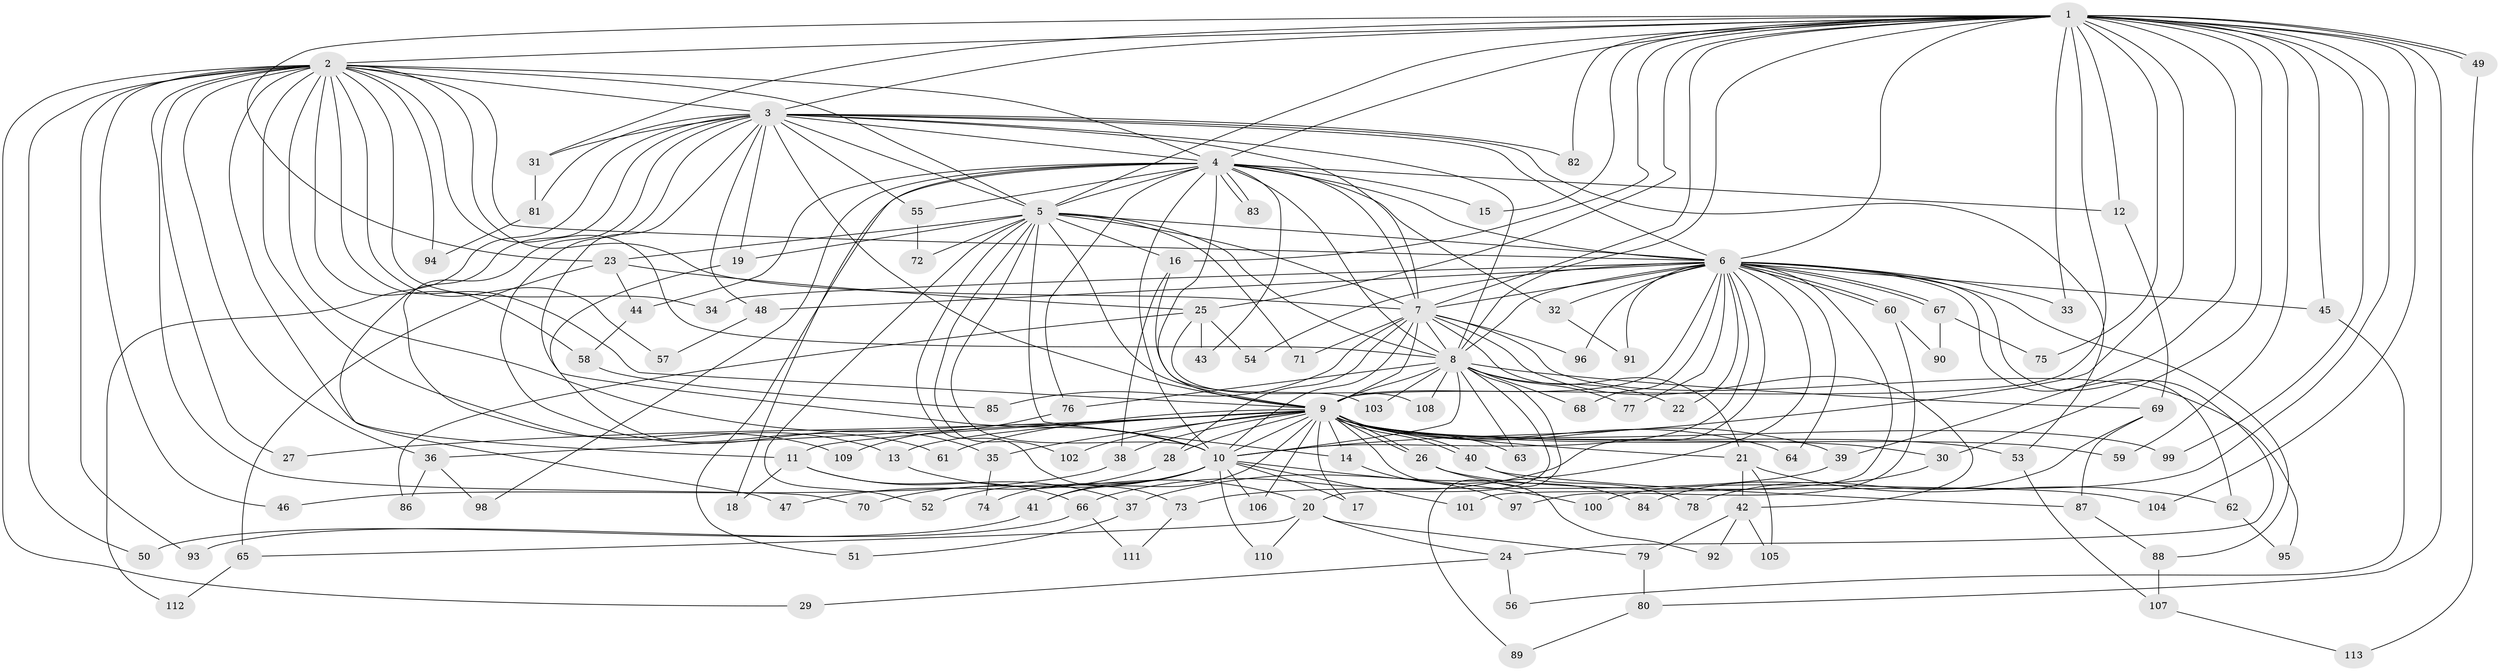 // coarse degree distribution, {17: 0.029411764705882353, 20: 0.029411764705882353, 15: 0.029411764705882353, 18: 0.029411764705882353, 9: 0.08823529411764706, 8: 0.029411764705882353, 5: 0.08823529411764706, 6: 0.058823529411764705, 3: 0.35294117647058826, 4: 0.14705882352941177, 2: 0.11764705882352941}
// Generated by graph-tools (version 1.1) at 2025/49/03/04/25 22:49:44]
// undirected, 113 vertices, 251 edges
graph export_dot {
  node [color=gray90,style=filled];
  1;
  2;
  3;
  4;
  5;
  6;
  7;
  8;
  9;
  10;
  11;
  12;
  13;
  14;
  15;
  16;
  17;
  18;
  19;
  20;
  21;
  22;
  23;
  24;
  25;
  26;
  27;
  28;
  29;
  30;
  31;
  32;
  33;
  34;
  35;
  36;
  37;
  38;
  39;
  40;
  41;
  42;
  43;
  44;
  45;
  46;
  47;
  48;
  49;
  50;
  51;
  52;
  53;
  54;
  55;
  56;
  57;
  58;
  59;
  60;
  61;
  62;
  63;
  64;
  65;
  66;
  67;
  68;
  69;
  70;
  71;
  72;
  73;
  74;
  75;
  76;
  77;
  78;
  79;
  80;
  81;
  82;
  83;
  84;
  85;
  86;
  87;
  88;
  89;
  90;
  91;
  92;
  93;
  94;
  95;
  96;
  97;
  98;
  99;
  100;
  101;
  102;
  103;
  104;
  105;
  106;
  107;
  108;
  109;
  110;
  111;
  112;
  113;
  1 -- 2;
  1 -- 3;
  1 -- 4;
  1 -- 5;
  1 -- 6;
  1 -- 7;
  1 -- 8;
  1 -- 9;
  1 -- 10;
  1 -- 12;
  1 -- 15;
  1 -- 16;
  1 -- 23;
  1 -- 25;
  1 -- 30;
  1 -- 31;
  1 -- 33;
  1 -- 39;
  1 -- 45;
  1 -- 49;
  1 -- 49;
  1 -- 59;
  1 -- 75;
  1 -- 80;
  1 -- 82;
  1 -- 99;
  1 -- 100;
  1 -- 104;
  2 -- 3;
  2 -- 4;
  2 -- 5;
  2 -- 6;
  2 -- 7;
  2 -- 8;
  2 -- 9;
  2 -- 10;
  2 -- 11;
  2 -- 13;
  2 -- 27;
  2 -- 29;
  2 -- 34;
  2 -- 36;
  2 -- 46;
  2 -- 50;
  2 -- 57;
  2 -- 58;
  2 -- 70;
  2 -- 93;
  2 -- 94;
  3 -- 4;
  3 -- 5;
  3 -- 6;
  3 -- 7;
  3 -- 8;
  3 -- 9;
  3 -- 10;
  3 -- 19;
  3 -- 31;
  3 -- 47;
  3 -- 48;
  3 -- 53;
  3 -- 55;
  3 -- 61;
  3 -- 81;
  3 -- 82;
  3 -- 109;
  3 -- 112;
  4 -- 5;
  4 -- 6;
  4 -- 7;
  4 -- 8;
  4 -- 9;
  4 -- 10;
  4 -- 12;
  4 -- 15;
  4 -- 18;
  4 -- 32;
  4 -- 43;
  4 -- 44;
  4 -- 51;
  4 -- 55;
  4 -- 76;
  4 -- 83;
  4 -- 83;
  4 -- 98;
  5 -- 6;
  5 -- 7;
  5 -- 8;
  5 -- 9;
  5 -- 10;
  5 -- 14;
  5 -- 16;
  5 -- 19;
  5 -- 23;
  5 -- 52;
  5 -- 71;
  5 -- 72;
  5 -- 73;
  5 -- 102;
  6 -- 7;
  6 -- 8;
  6 -- 9;
  6 -- 10;
  6 -- 22;
  6 -- 24;
  6 -- 32;
  6 -- 33;
  6 -- 34;
  6 -- 37;
  6 -- 45;
  6 -- 48;
  6 -- 54;
  6 -- 60;
  6 -- 60;
  6 -- 62;
  6 -- 64;
  6 -- 66;
  6 -- 67;
  6 -- 67;
  6 -- 68;
  6 -- 77;
  6 -- 88;
  6 -- 91;
  6 -- 96;
  6 -- 101;
  7 -- 8;
  7 -- 9;
  7 -- 10;
  7 -- 21;
  7 -- 28;
  7 -- 42;
  7 -- 71;
  7 -- 85;
  7 -- 95;
  7 -- 96;
  8 -- 9;
  8 -- 10;
  8 -- 20;
  8 -- 22;
  8 -- 63;
  8 -- 68;
  8 -- 69;
  8 -- 76;
  8 -- 77;
  8 -- 89;
  8 -- 103;
  8 -- 108;
  9 -- 10;
  9 -- 11;
  9 -- 13;
  9 -- 14;
  9 -- 17;
  9 -- 21;
  9 -- 26;
  9 -- 26;
  9 -- 27;
  9 -- 28;
  9 -- 30;
  9 -- 35;
  9 -- 36;
  9 -- 38;
  9 -- 39;
  9 -- 40;
  9 -- 40;
  9 -- 41;
  9 -- 53;
  9 -- 59;
  9 -- 61;
  9 -- 63;
  9 -- 64;
  9 -- 92;
  9 -- 99;
  9 -- 102;
  9 -- 106;
  10 -- 17;
  10 -- 41;
  10 -- 52;
  10 -- 70;
  10 -- 74;
  10 -- 100;
  10 -- 101;
  10 -- 106;
  10 -- 110;
  11 -- 18;
  11 -- 37;
  11 -- 66;
  12 -- 69;
  13 -- 20;
  14 -- 97;
  16 -- 38;
  16 -- 103;
  19 -- 35;
  20 -- 24;
  20 -- 65;
  20 -- 79;
  20 -- 110;
  21 -- 42;
  21 -- 62;
  21 -- 105;
  23 -- 25;
  23 -- 44;
  23 -- 65;
  24 -- 29;
  24 -- 56;
  25 -- 43;
  25 -- 54;
  25 -- 86;
  25 -- 108;
  26 -- 84;
  26 -- 104;
  28 -- 47;
  30 -- 84;
  31 -- 81;
  32 -- 91;
  35 -- 74;
  36 -- 86;
  36 -- 98;
  37 -- 51;
  38 -- 46;
  39 -- 73;
  40 -- 78;
  40 -- 87;
  41 -- 50;
  42 -- 79;
  42 -- 92;
  42 -- 105;
  44 -- 58;
  45 -- 56;
  48 -- 57;
  49 -- 113;
  53 -- 107;
  55 -- 72;
  58 -- 85;
  60 -- 90;
  60 -- 97;
  62 -- 95;
  65 -- 112;
  66 -- 93;
  66 -- 111;
  67 -- 75;
  67 -- 90;
  69 -- 78;
  69 -- 87;
  73 -- 111;
  76 -- 109;
  79 -- 80;
  80 -- 89;
  81 -- 94;
  87 -- 88;
  88 -- 107;
  107 -- 113;
}
